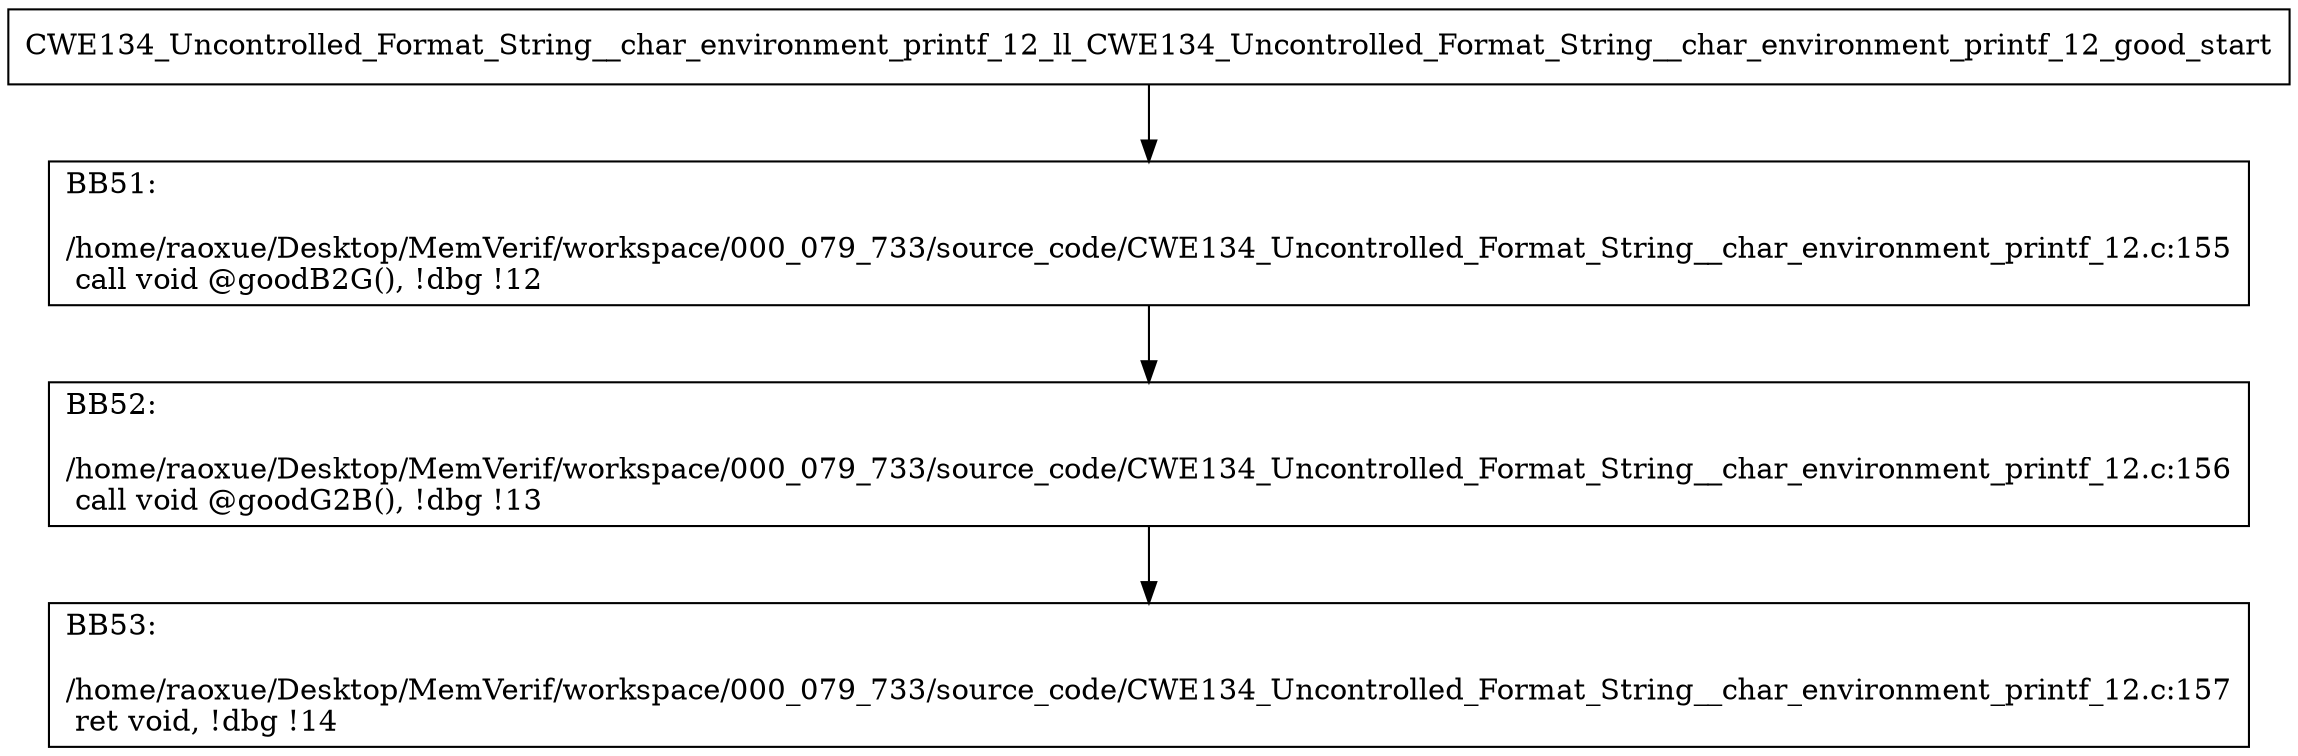 digraph "CFG for'CWE134_Uncontrolled_Format_String__char_environment_printf_12_ll_CWE134_Uncontrolled_Format_String__char_environment_printf_12_good' function" {
	BBCWE134_Uncontrolled_Format_String__char_environment_printf_12_ll_CWE134_Uncontrolled_Format_String__char_environment_printf_12_good_start[shape=record,label="{CWE134_Uncontrolled_Format_String__char_environment_printf_12_ll_CWE134_Uncontrolled_Format_String__char_environment_printf_12_good_start}"];
	BBCWE134_Uncontrolled_Format_String__char_environment_printf_12_ll_CWE134_Uncontrolled_Format_String__char_environment_printf_12_good_start-> CWE134_Uncontrolled_Format_String__char_environment_printf_12_ll_CWE134_Uncontrolled_Format_String__char_environment_printf_12_goodBB51;
	CWE134_Uncontrolled_Format_String__char_environment_printf_12_ll_CWE134_Uncontrolled_Format_String__char_environment_printf_12_goodBB51 [shape=record, label="{BB51:\l\l/home/raoxue/Desktop/MemVerif/workspace/000_079_733/source_code/CWE134_Uncontrolled_Format_String__char_environment_printf_12.c:155\l
  call void @goodB2G(), !dbg !12\l
}"];
	CWE134_Uncontrolled_Format_String__char_environment_printf_12_ll_CWE134_Uncontrolled_Format_String__char_environment_printf_12_goodBB51-> CWE134_Uncontrolled_Format_String__char_environment_printf_12_ll_CWE134_Uncontrolled_Format_String__char_environment_printf_12_goodBB52;
	CWE134_Uncontrolled_Format_String__char_environment_printf_12_ll_CWE134_Uncontrolled_Format_String__char_environment_printf_12_goodBB52 [shape=record, label="{BB52:\l\l/home/raoxue/Desktop/MemVerif/workspace/000_079_733/source_code/CWE134_Uncontrolled_Format_String__char_environment_printf_12.c:156\l
  call void @goodG2B(), !dbg !13\l
}"];
	CWE134_Uncontrolled_Format_String__char_environment_printf_12_ll_CWE134_Uncontrolled_Format_String__char_environment_printf_12_goodBB52-> CWE134_Uncontrolled_Format_String__char_environment_printf_12_ll_CWE134_Uncontrolled_Format_String__char_environment_printf_12_goodBB53;
	CWE134_Uncontrolled_Format_String__char_environment_printf_12_ll_CWE134_Uncontrolled_Format_String__char_environment_printf_12_goodBB53 [shape=record, label="{BB53:\l\l/home/raoxue/Desktop/MemVerif/workspace/000_079_733/source_code/CWE134_Uncontrolled_Format_String__char_environment_printf_12.c:157\l
  ret void, !dbg !14\l
}"];
}
